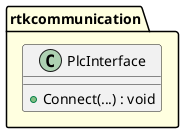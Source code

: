 @startuml PlcIntertface

package rtkcommunication #LightYellow
{

class PlcInterface
{
    +Connect(...) : void
}

}

@enduml
